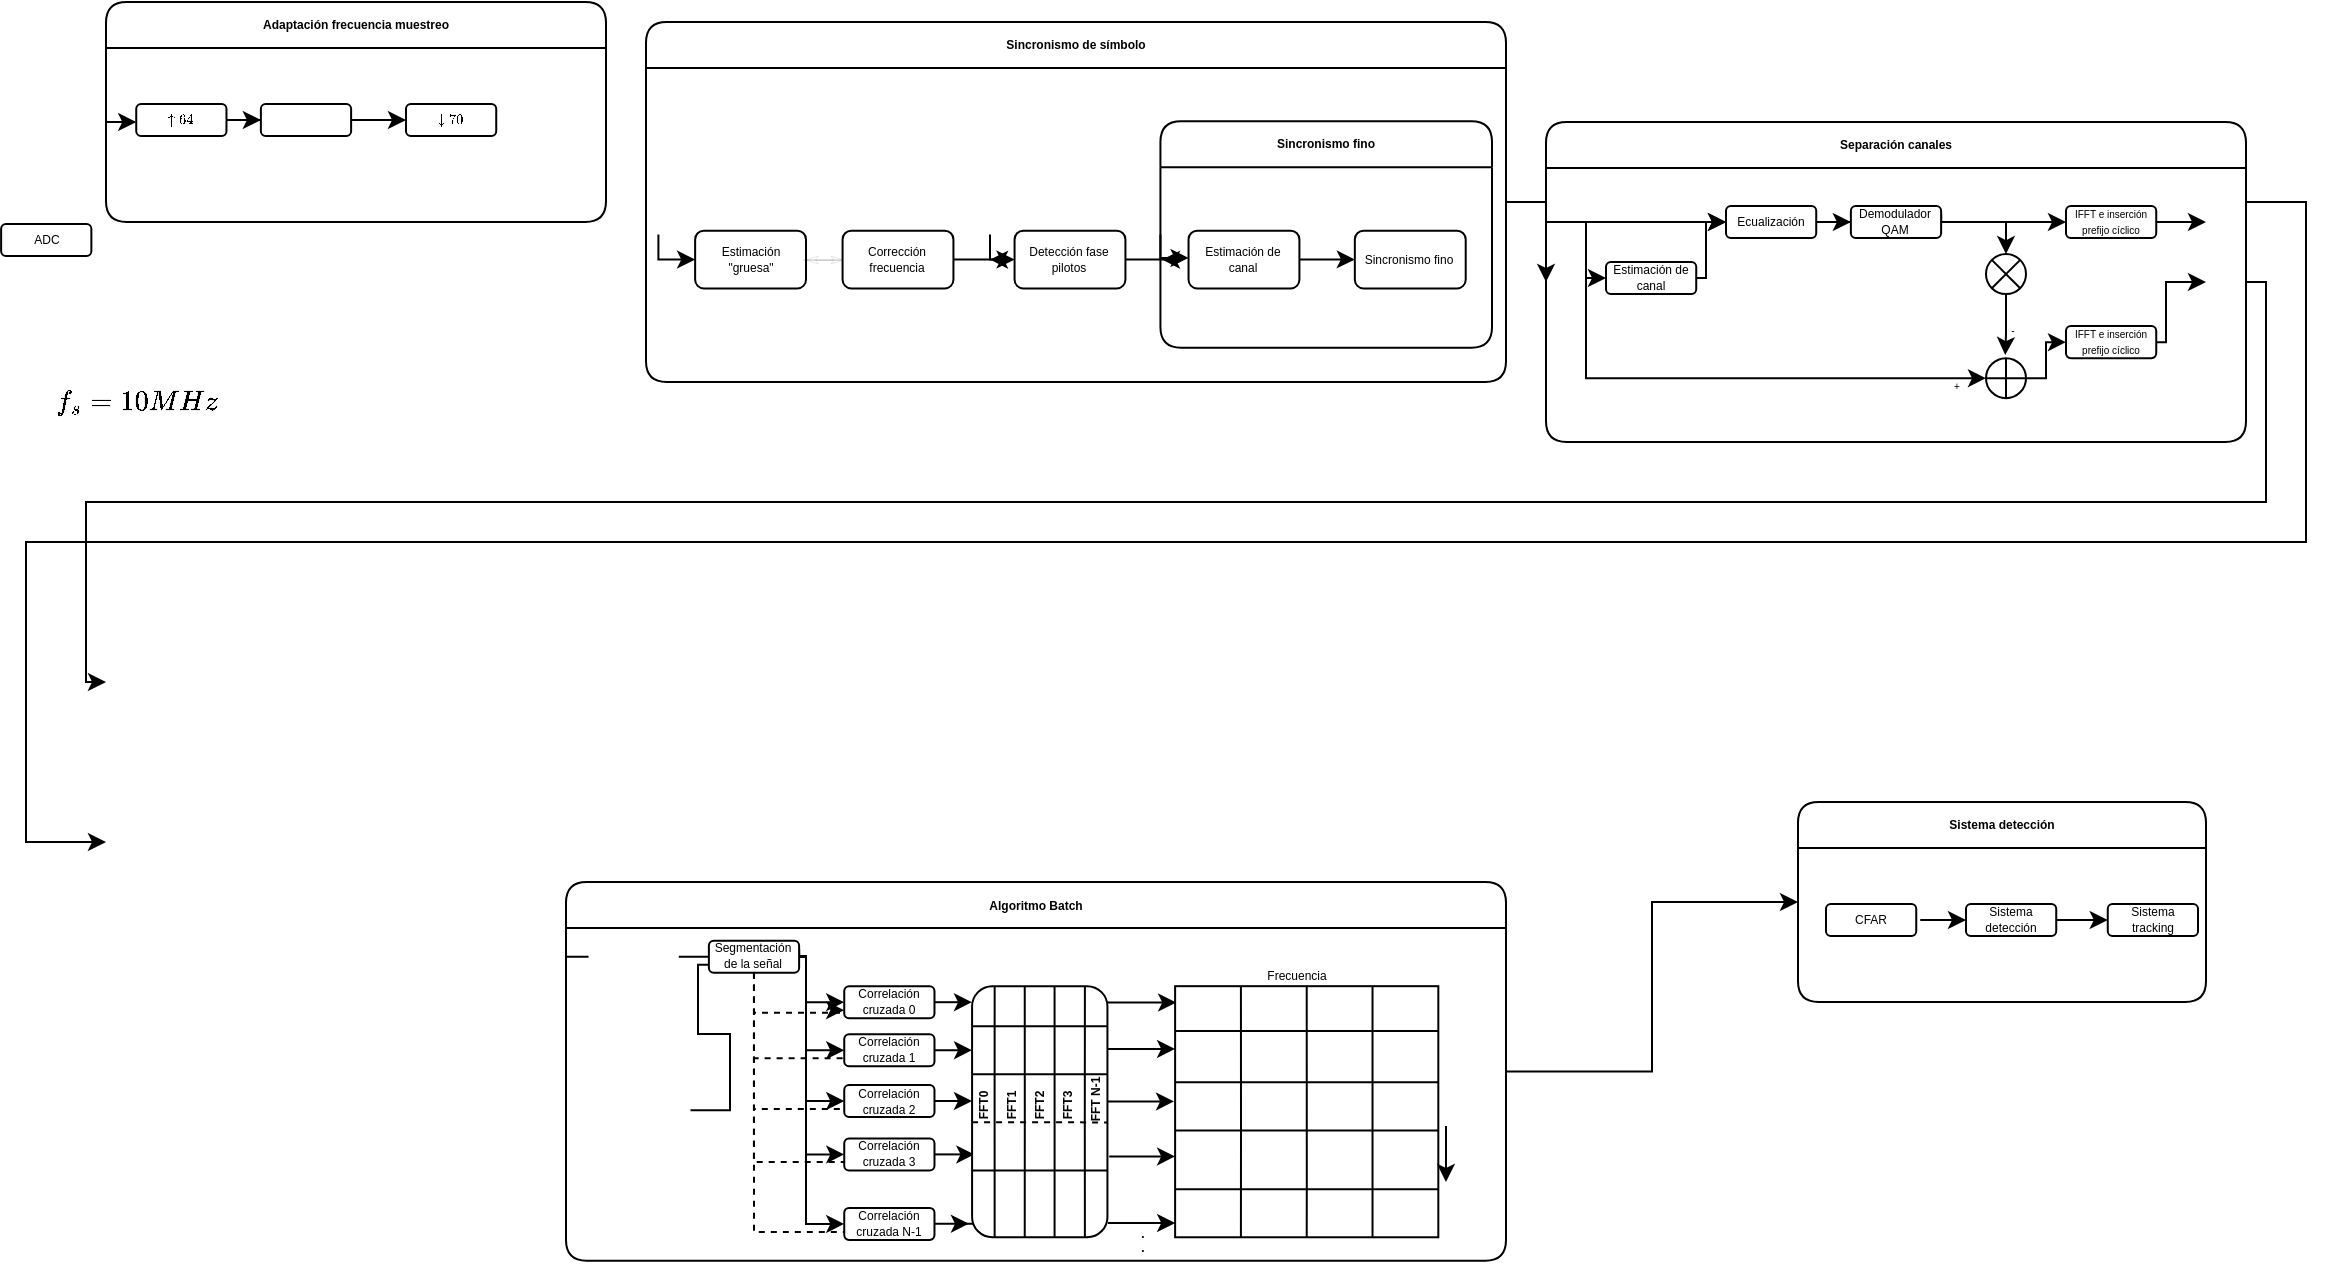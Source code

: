 <mxfile version="20.0.1" type="github">
  <diagram id="PDouPj2kM5bLhdBqerRg" name="Page-1">
    <mxGraphModel dx="2591" dy="762" grid="1" gridSize="10" guides="1" tooltips="1" connect="1" arrows="1" fold="1" page="1" pageScale="1" pageWidth="1169" pageHeight="827" math="1" shadow="0">
      <root>
        <mxCell id="0" />
        <mxCell id="1" parent="0" />
        <mxCell id="mMi7ERoI5mFDvk5F9cLi-6" value="ADC" style="rounded=1;html=1;fontSize=6;whiteSpace=wrap;" parent="1" vertex="1">
          <mxGeometry x="-1162.44" y="171.001" width="45.12" height="16.027" as="geometry" />
        </mxCell>
        <mxCell id="mMi7ERoI5mFDvk5F9cLi-7" value="Adaptación frecuencia muestreo" style="swimlane;fontSize=6;rounded=1;" parent="1" vertex="1">
          <mxGeometry x="-1110" y="60" width="250" height="110" as="geometry" />
        </mxCell>
        <mxCell id="mMi7ERoI5mFDvk5F9cLi-15" style="edgeStyle=orthogonalEdgeStyle;rounded=0;orthogonalLoop=1;jettySize=auto;html=1;fontSize=6;strokeWidth=1;" parent="mMi7ERoI5mFDvk5F9cLi-7" source="mMi7ERoI5mFDvk5F9cLi-8" target="mMi7ERoI5mFDvk5F9cLi-9" edge="1">
          <mxGeometry relative="1" as="geometry" />
        </mxCell>
        <mxCell id="mMi7ERoI5mFDvk5F9cLi-8" value="$$\uparrow 64$$" style="rounded=1;html=1;fontSize=6;whiteSpace=wrap;" parent="mMi7ERoI5mFDvk5F9cLi-7" vertex="1">
          <mxGeometry x="15.12" y="51.001" width="45.12" height="16.027" as="geometry" />
        </mxCell>
        <mxCell id="mMi7ERoI5mFDvk5F9cLi-10" value="$$\downarrow 70$$" style="rounded=1;html=1;fontSize=6;whiteSpace=wrap;" parent="mMi7ERoI5mFDvk5F9cLi-7" vertex="1">
          <mxGeometry x="150" y="51.001" width="45.12" height="16.027" as="geometry" />
        </mxCell>
        <mxCell id="mMi7ERoI5mFDvk5F9cLi-16" style="edgeStyle=orthogonalEdgeStyle;rounded=0;orthogonalLoop=1;jettySize=auto;html=1;entryX=0;entryY=0.5;entryDx=0;entryDy=0;fontSize=6;strokeWidth=1;" parent="mMi7ERoI5mFDvk5F9cLi-7" source="mMi7ERoI5mFDvk5F9cLi-9" target="mMi7ERoI5mFDvk5F9cLi-10" edge="1">
          <mxGeometry relative="1" as="geometry" />
        </mxCell>
        <mxCell id="mMi7ERoI5mFDvk5F9cLi-9" value="" style="rounded=1;html=1;fontSize=6;whiteSpace=wrap;" parent="mMi7ERoI5mFDvk5F9cLi-7" vertex="1">
          <mxGeometry x="77.44" y="51.001" width="45.12" height="16.027" as="geometry" />
        </mxCell>
        <mxCell id="mMi7ERoI5mFDvk5F9cLi-17" style="edgeStyle=orthogonalEdgeStyle;rounded=0;orthogonalLoop=1;jettySize=auto;html=1;exitX=0;exitY=0.5;exitDx=0;exitDy=0;entryX=0;entryY=0.5;entryDx=0;entryDy=0;fontSize=6;strokeWidth=1;" parent="mMi7ERoI5mFDvk5F9cLi-7" source="mMi7ERoI5mFDvk5F9cLi-7" target="mMi7ERoI5mFDvk5F9cLi-8" edge="1">
          <mxGeometry relative="1" as="geometry">
            <Array as="points">
              <mxPoint y="60" />
              <mxPoint x="15" y="60" />
            </Array>
          </mxGeometry>
        </mxCell>
        <mxCell id="mMi7ERoI5mFDvk5F9cLi-14" value="" style="shape=image;verticalLabelPosition=bottom;labelBackgroundColor=default;verticalAlign=top;aspect=fixed;imageAspect=0;image=https://www.simbologia-electronica.com/imagenes/simbolos-electronicos/filtros-electricos/pasa-baja_1.png;" parent="mMi7ERoI5mFDvk5F9cLi-7" vertex="1">
          <mxGeometry x="92.56" y="67.03" width="30" height="30" as="geometry" />
        </mxCell>
        <mxCell id="mMi7ERoI5mFDvk5F9cLi-85" style="edgeStyle=orthogonalEdgeStyle;rounded=0;orthogonalLoop=1;jettySize=auto;html=1;entryX=0;entryY=0.5;entryDx=0;entryDy=0;fontSize=5;strokeWidth=1;" parent="1" source="mMi7ERoI5mFDvk5F9cLi-18" target="mMi7ERoI5mFDvk5F9cLi-55" edge="1">
          <mxGeometry relative="1" as="geometry" />
        </mxCell>
        <mxCell id="mMi7ERoI5mFDvk5F9cLi-87" style="edgeStyle=orthogonalEdgeStyle;rounded=0;orthogonalLoop=1;jettySize=auto;html=1;fontSize=5;strokeWidth=1;" parent="1" source="mMi7ERoI5mFDvk5F9cLi-55" edge="1">
          <mxGeometry relative="1" as="geometry">
            <mxPoint x="-1110" y="400" as="targetPoint" />
            <Array as="points">
              <mxPoint x="-30" y="200" />
              <mxPoint x="-30" y="310" />
              <mxPoint x="-1120" y="310" />
              <mxPoint x="-1120" y="400" />
            </Array>
          </mxGeometry>
        </mxCell>
        <mxCell id="hJ_LIC6B6bMGmAfKbL3N-2" style="edgeStyle=orthogonalEdgeStyle;rounded=0;orthogonalLoop=1;jettySize=auto;html=1;exitX=1;exitY=0.25;exitDx=0;exitDy=0;" parent="1" source="mMi7ERoI5mFDvk5F9cLi-55" edge="1">
          <mxGeometry relative="1" as="geometry">
            <mxPoint x="-1110" y="480" as="targetPoint" />
            <Array as="points">
              <mxPoint x="-10" y="160" />
              <mxPoint x="-10" y="330" />
              <mxPoint x="-1150" y="330" />
              <mxPoint x="-1150" y="480" />
            </Array>
          </mxGeometry>
        </mxCell>
        <mxCell id="mMi7ERoI5mFDvk5F9cLi-55" value="Separación canales" style="swimlane;fontSize=6;rounded=1;" parent="1" vertex="1">
          <mxGeometry x="-390" y="120" width="350" height="160" as="geometry" />
        </mxCell>
        <mxCell id="mMi7ERoI5mFDvk5F9cLi-84" style="edgeStyle=orthogonalEdgeStyle;rounded=0;orthogonalLoop=1;jettySize=auto;html=1;fontSize=5;strokeWidth=1;" parent="mMi7ERoI5mFDvk5F9cLi-55" source="mMi7ERoI5mFDvk5F9cLi-62" target="mMi7ERoI5mFDvk5F9cLi-64" edge="1">
          <mxGeometry relative="1" as="geometry" />
        </mxCell>
        <mxCell id="mMi7ERoI5mFDvk5F9cLi-62" value="Ecualización" style="rounded=1;html=1;fontSize=6;whiteSpace=wrap;" parent="mMi7ERoI5mFDvk5F9cLi-55" vertex="1">
          <mxGeometry x="90.0" y="41.991" width="45.12" height="16.027" as="geometry" />
        </mxCell>
        <mxCell id="mMi7ERoI5mFDvk5F9cLi-67" style="edgeStyle=orthogonalEdgeStyle;rounded=0;orthogonalLoop=1;jettySize=auto;html=1;entryX=0;entryY=0.5;entryDx=0;entryDy=0;fontSize=6;strokeWidth=1;" parent="mMi7ERoI5mFDvk5F9cLi-55" source="mMi7ERoI5mFDvk5F9cLi-63" target="mMi7ERoI5mFDvk5F9cLi-62" edge="1">
          <mxGeometry relative="1" as="geometry">
            <Array as="points">
              <mxPoint x="80" y="78" />
            </Array>
          </mxGeometry>
        </mxCell>
        <mxCell id="mMi7ERoI5mFDvk5F9cLi-63" value="Estimación de canal" style="rounded=1;html=1;fontSize=6;whiteSpace=wrap;" parent="mMi7ERoI5mFDvk5F9cLi-55" vertex="1">
          <mxGeometry x="30.0" y="70.001" width="45.12" height="16.027" as="geometry" />
        </mxCell>
        <mxCell id="mMi7ERoI5mFDvk5F9cLi-72" style="edgeStyle=orthogonalEdgeStyle;rounded=0;orthogonalLoop=1;jettySize=auto;html=1;exitX=1;exitY=0.25;exitDx=0;exitDy=0;entryX=0;entryY=0.5;entryDx=0;entryDy=0;fontSize=5;strokeWidth=1;" parent="mMi7ERoI5mFDvk5F9cLi-55" source="mMi7ERoI5mFDvk5F9cLi-64" target="mMi7ERoI5mFDvk5F9cLi-66" edge="1">
          <mxGeometry relative="1" as="geometry">
            <Array as="points">
              <mxPoint x="198" y="50" />
              <mxPoint x="250" y="50" />
            </Array>
          </mxGeometry>
        </mxCell>
        <mxCell id="mMi7ERoI5mFDvk5F9cLi-74" style="edgeStyle=orthogonalEdgeStyle;rounded=0;orthogonalLoop=1;jettySize=auto;html=1;entryX=0.5;entryY=0;entryDx=0;entryDy=0;fontSize=5;strokeWidth=1;" parent="mMi7ERoI5mFDvk5F9cLi-55" source="mMi7ERoI5mFDvk5F9cLi-64" target="mMi7ERoI5mFDvk5F9cLi-73" edge="1">
          <mxGeometry relative="1" as="geometry">
            <Array as="points">
              <mxPoint x="230" y="50" />
            </Array>
          </mxGeometry>
        </mxCell>
        <mxCell id="mMi7ERoI5mFDvk5F9cLi-64" value="Demodulador QAM" style="rounded=1;html=1;fontSize=6;whiteSpace=wrap;" parent="mMi7ERoI5mFDvk5F9cLi-55" vertex="1">
          <mxGeometry x="152.44" y="41.991" width="45.12" height="16.027" as="geometry" />
        </mxCell>
        <mxCell id="mMi7ERoI5mFDvk5F9cLi-65" value="&lt;font style=&quot;font-size: 5px;&quot;&gt;IFFT e inserción prefijo cíclico&lt;/font&gt;" style="rounded=1;html=1;fontSize=6;whiteSpace=wrap;" parent="mMi7ERoI5mFDvk5F9cLi-55" vertex="1">
          <mxGeometry x="260.0" y="102.061" width="45.12" height="16.027" as="geometry" />
        </mxCell>
        <mxCell id="mMi7ERoI5mFDvk5F9cLi-66" value="&lt;font style=&quot;font-size: 5px;&quot;&gt;IFFT e inserción prefijo cíclico&lt;/font&gt;" style="rounded=1;html=1;fontSize=6;whiteSpace=wrap;" parent="mMi7ERoI5mFDvk5F9cLi-55" vertex="1">
          <mxGeometry x="260.0" y="41.991" width="45.12" height="16.027" as="geometry" />
        </mxCell>
        <mxCell id="mMi7ERoI5mFDvk5F9cLi-73" value="" style="shape=sumEllipse;perimeter=ellipsePerimeter;html=1;backgroundOutline=1;rounded=1;shadow=0;glass=0;fontSize=6;whiteSpace=wrap;" parent="mMi7ERoI5mFDvk5F9cLi-55" vertex="1">
          <mxGeometry x="220" y="66.03" width="20" height="20" as="geometry" />
        </mxCell>
        <mxCell id="mMi7ERoI5mFDvk5F9cLi-77" style="edgeStyle=orthogonalEdgeStyle;rounded=0;orthogonalLoop=1;jettySize=auto;html=1;entryX=0;entryY=0.5;entryDx=0;entryDy=0;fontSize=5;strokeWidth=1;" parent="mMi7ERoI5mFDvk5F9cLi-55" source="mMi7ERoI5mFDvk5F9cLi-75" target="mMi7ERoI5mFDvk5F9cLi-65" edge="1">
          <mxGeometry relative="1" as="geometry">
            <Array as="points">
              <mxPoint x="250" y="128" />
              <mxPoint x="250" y="110" />
            </Array>
          </mxGeometry>
        </mxCell>
        <mxCell id="mMi7ERoI5mFDvk5F9cLi-75" value="" style="shape=orEllipse;perimeter=ellipsePerimeter;html=1;backgroundOutline=1;rounded=1;shadow=0;glass=0;fontSize=6;whiteSpace=wrap;" parent="mMi7ERoI5mFDvk5F9cLi-55" vertex="1">
          <mxGeometry x="220" y="118.09" width="20" height="20" as="geometry" />
        </mxCell>
        <mxCell id="mMi7ERoI5mFDvk5F9cLi-79" style="edgeStyle=orthogonalEdgeStyle;rounded=0;orthogonalLoop=1;jettySize=auto;html=1;exitX=0;exitY=0.25;exitDx=0;exitDy=0;entryX=0;entryY=0.5;entryDx=0;entryDy=0;fontSize=5;strokeWidth=1;" parent="mMi7ERoI5mFDvk5F9cLi-55" source="mMi7ERoI5mFDvk5F9cLi-55" target="mMi7ERoI5mFDvk5F9cLi-62" edge="1">
          <mxGeometry relative="1" as="geometry">
            <Array as="points">
              <mxPoint y="50" />
            </Array>
          </mxGeometry>
        </mxCell>
        <mxCell id="mMi7ERoI5mFDvk5F9cLi-80" style="edgeStyle=orthogonalEdgeStyle;rounded=0;orthogonalLoop=1;jettySize=auto;html=1;entryX=0;entryY=0.5;entryDx=0;entryDy=0;fontSize=5;strokeWidth=1;" parent="mMi7ERoI5mFDvk5F9cLi-55" target="mMi7ERoI5mFDvk5F9cLi-63" edge="1">
          <mxGeometry relative="1" as="geometry">
            <mxPoint y="50" as="sourcePoint" />
            <Array as="points">
              <mxPoint x="20" y="50" />
              <mxPoint x="20" y="78" />
            </Array>
          </mxGeometry>
        </mxCell>
        <mxCell id="mMi7ERoI5mFDvk5F9cLi-81" style="edgeStyle=orthogonalEdgeStyle;rounded=0;orthogonalLoop=1;jettySize=auto;html=1;entryX=0;entryY=0.5;entryDx=0;entryDy=0;fontSize=5;strokeWidth=1;" parent="mMi7ERoI5mFDvk5F9cLi-55" target="mMi7ERoI5mFDvk5F9cLi-75" edge="1">
          <mxGeometry relative="1" as="geometry">
            <mxPoint y="50" as="sourcePoint" />
            <Array as="points">
              <mxPoint x="20" y="50" />
              <mxPoint x="20" y="128" />
            </Array>
          </mxGeometry>
        </mxCell>
        <mxCell id="mMi7ERoI5mFDvk5F9cLi-83" value="+" style="edgeLabel;html=1;align=center;verticalAlign=middle;resizable=0;points=[];fontSize=5;" parent="mMi7ERoI5mFDvk5F9cLi-81" vertex="1" connectable="0">
          <mxGeometry x="0.83" y="1" relative="1" as="geometry">
            <mxPoint x="10" y="4" as="offset" />
          </mxGeometry>
        </mxCell>
        <mxCell id="mMi7ERoI5mFDvk5F9cLi-78" style="edgeStyle=orthogonalEdgeStyle;rounded=0;orthogonalLoop=1;jettySize=auto;html=1;fontSize=5;strokeWidth=1;entryX=0.481;entryY=-0.077;entryDx=0;entryDy=0;entryPerimeter=0;" parent="mMi7ERoI5mFDvk5F9cLi-55" source="mMi7ERoI5mFDvk5F9cLi-73" target="mMi7ERoI5mFDvk5F9cLi-75" edge="1">
          <mxGeometry relative="1" as="geometry">
            <mxPoint x="230" y="110" as="targetPoint" />
          </mxGeometry>
        </mxCell>
        <mxCell id="mMi7ERoI5mFDvk5F9cLi-82" value="-" style="edgeLabel;html=1;align=center;verticalAlign=middle;resizable=0;points=[];fontSize=5;" parent="mMi7ERoI5mFDvk5F9cLi-78" vertex="1" connectable="0">
          <mxGeometry x="-0.103" y="1" relative="1" as="geometry">
            <mxPoint x="2" y="3" as="offset" />
          </mxGeometry>
        </mxCell>
        <mxCell id="mMi7ERoI5mFDvk5F9cLi-70" style="edgeStyle=orthogonalEdgeStyle;rounded=0;orthogonalLoop=1;jettySize=auto;html=1;fontSize=5;strokeWidth=1;" parent="1" source="mMi7ERoI5mFDvk5F9cLi-66" edge="1">
          <mxGeometry relative="1" as="geometry">
            <mxPoint x="-60" y="170" as="targetPoint" />
            <Array as="points">
              <mxPoint x="-60" y="170" />
            </Array>
          </mxGeometry>
        </mxCell>
        <mxCell id="mMi7ERoI5mFDvk5F9cLi-76" style="edgeStyle=orthogonalEdgeStyle;rounded=0;orthogonalLoop=1;jettySize=auto;html=1;fontSize=5;strokeWidth=1;" parent="1" source="mMi7ERoI5mFDvk5F9cLi-65" edge="1">
          <mxGeometry relative="1" as="geometry">
            <mxPoint x="-60.0" y="200.0" as="targetPoint" />
            <Array as="points">
              <mxPoint x="-80" y="230" />
              <mxPoint x="-80" y="200" />
            </Array>
          </mxGeometry>
        </mxCell>
        <mxCell id="mMi7ERoI5mFDvk5F9cLi-91" value="Sistema detección" style="swimlane;fontSize=6;rounded=1;" parent="1" vertex="1">
          <mxGeometry x="-264" y="460" width="204" height="100" as="geometry" />
        </mxCell>
        <mxCell id="mMi7ERoI5mFDvk5F9cLi-94" value="Sistema tracking" style="rounded=1;html=1;fontSize=6;whiteSpace=wrap;" parent="mMi7ERoI5mFDvk5F9cLi-91" vertex="1">
          <mxGeometry x="154.88" y="51.001" width="45.12" height="16.027" as="geometry" />
        </mxCell>
        <mxCell id="mMi7ERoI5mFDvk5F9cLi-95" style="edgeStyle=orthogonalEdgeStyle;rounded=0;orthogonalLoop=1;jettySize=auto;html=1;entryX=0;entryY=0.5;entryDx=0;entryDy=0;fontSize=6;strokeWidth=1;" parent="mMi7ERoI5mFDvk5F9cLi-91" source="mMi7ERoI5mFDvk5F9cLi-96" target="mMi7ERoI5mFDvk5F9cLi-94" edge="1">
          <mxGeometry relative="1" as="geometry" />
        </mxCell>
        <mxCell id="mMi7ERoI5mFDvk5F9cLi-96" value="Sistema detección" style="rounded=1;html=1;fontSize=6;whiteSpace=wrap;" parent="mMi7ERoI5mFDvk5F9cLi-91" vertex="1">
          <mxGeometry x="84" y="51.001" width="45.12" height="16.027" as="geometry" />
        </mxCell>
        <mxCell id="hJ_LIC6B6bMGmAfKbL3N-7" style="edgeStyle=orthogonalEdgeStyle;rounded=0;orthogonalLoop=1;jettySize=auto;html=1;entryX=0;entryY=0.5;entryDx=0;entryDy=0;endArrow=classic;endFill=1;sourcePerimeterSpacing=2;targetPerimeterSpacing=9;" parent="mMi7ERoI5mFDvk5F9cLi-91" source="hJ_LIC6B6bMGmAfKbL3N-6" target="mMi7ERoI5mFDvk5F9cLi-96" edge="1">
          <mxGeometry relative="1" as="geometry" />
        </mxCell>
        <mxCell id="hJ_LIC6B6bMGmAfKbL3N-6" value="CFAR" style="rounded=1;html=1;fontSize=6;whiteSpace=wrap;" parent="mMi7ERoI5mFDvk5F9cLi-91" vertex="1">
          <mxGeometry x="14" y="51.001" width="45.12" height="16.027" as="geometry" />
        </mxCell>
        <mxCell id="hJ_LIC6B6bMGmAfKbL3N-1" style="edgeStyle=orthogonalEdgeStyle;rounded=0;orthogonalLoop=1;jettySize=auto;html=1;entryX=0;entryY=0.5;entryDx=0;entryDy=0;" parent="1" source="5luADB34g27wOjglePZU-57" target="mMi7ERoI5mFDvk5F9cLi-91" edge="1">
          <mxGeometry relative="1" as="geometry" />
        </mxCell>
        <mxCell id="0ZpZoxerwZfCrGspUUli-3" value="$$f_s = 10MHz$$" style="text;html=1;align=center;verticalAlign=middle;resizable=0;points=[];autosize=1;strokeColor=none;fillColor=none;" parent="1" vertex="1">
          <mxGeometry x="-1150" y="250" width="110" height="20" as="geometry" />
        </mxCell>
        <mxCell id="5luADB34g27wOjglePZU-57" value="Algoritmo Batch" style="swimlane;rounded=1;shadow=0;glass=0;whiteSpace=wrap;fontSize=6;" parent="1" vertex="1">
          <mxGeometry x="-880" y="500" width="470" height="189.41" as="geometry" />
        </mxCell>
        <mxCell id="5luADB34g27wOjglePZU-75" style="edgeStyle=orthogonalEdgeStyle;rounded=0;orthogonalLoop=1;jettySize=auto;html=1;exitX=1;exitY=0.5;exitDx=0;exitDy=0;entryX=0;entryY=0.5;entryDx=0;entryDy=0;fontSize=6;" parent="5luADB34g27wOjglePZU-57" source="5luADB34g27wOjglePZU-64" target="5luADB34g27wOjglePZU-69" edge="1">
          <mxGeometry relative="1" as="geometry">
            <Array as="points">
              <mxPoint x="120" y="37" />
              <mxPoint x="120" y="84" />
            </Array>
          </mxGeometry>
        </mxCell>
        <mxCell id="5luADB34g27wOjglePZU-76" style="edgeStyle=orthogonalEdgeStyle;rounded=0;orthogonalLoop=1;jettySize=auto;html=1;exitX=1;exitY=0.5;exitDx=0;exitDy=0;entryX=0;entryY=0.5;entryDx=0;entryDy=0;fontSize=6;" parent="5luADB34g27wOjglePZU-57" source="5luADB34g27wOjglePZU-64" target="5luADB34g27wOjglePZU-70" edge="1">
          <mxGeometry relative="1" as="geometry">
            <Array as="points">
              <mxPoint x="120" y="37" />
              <mxPoint x="120" y="110" />
            </Array>
          </mxGeometry>
        </mxCell>
        <mxCell id="5luADB34g27wOjglePZU-77" style="edgeStyle=orthogonalEdgeStyle;rounded=0;orthogonalLoop=1;jettySize=auto;html=1;exitX=1;exitY=0.5;exitDx=0;exitDy=0;entryX=0;entryY=0.5;entryDx=0;entryDy=0;fontSize=6;endArrow=classic;endFill=1;" parent="5luADB34g27wOjglePZU-57" source="5luADB34g27wOjglePZU-64" target="5luADB34g27wOjglePZU-71" edge="1">
          <mxGeometry relative="1" as="geometry">
            <Array as="points">
              <mxPoint x="120" y="37" />
              <mxPoint x="120" y="136" />
            </Array>
          </mxGeometry>
        </mxCell>
        <mxCell id="5luADB34g27wOjglePZU-78" style="edgeStyle=orthogonalEdgeStyle;rounded=0;orthogonalLoop=1;jettySize=auto;html=1;exitX=1;exitY=0.5;exitDx=0;exitDy=0;entryX=0;entryY=0.5;entryDx=0;entryDy=0;fontSize=6;" parent="5luADB34g27wOjglePZU-57" source="5luADB34g27wOjglePZU-64" target="5luADB34g27wOjglePZU-72" edge="1">
          <mxGeometry relative="1" as="geometry">
            <Array as="points">
              <mxPoint x="120" y="37" />
              <mxPoint x="120" y="171" />
            </Array>
          </mxGeometry>
        </mxCell>
        <mxCell id="5luADB34g27wOjglePZU-80" style="edgeStyle=orthogonalEdgeStyle;orthogonalLoop=1;jettySize=auto;html=1;exitX=0.5;exitY=1;exitDx=0;exitDy=0;entryX=0;entryY=0.75;entryDx=0;entryDy=0;rounded=0;dashed=1;fontSize=6;endArrow=none;endFill=0;" parent="5luADB34g27wOjglePZU-57" source="5luADB34g27wOjglePZU-64" target="5luADB34g27wOjglePZU-69" edge="1">
          <mxGeometry relative="1" as="geometry" />
        </mxCell>
        <mxCell id="5luADB34g27wOjglePZU-82" style="edgeStyle=orthogonalEdgeStyle;rounded=0;orthogonalLoop=1;jettySize=auto;html=1;exitX=0.5;exitY=1;exitDx=0;exitDy=0;entryX=0;entryY=0.75;entryDx=0;entryDy=0;dashed=1;fontSize=6;endArrow=classic;endFill=1;" parent="5luADB34g27wOjglePZU-57" source="5luADB34g27wOjglePZU-64" target="5luADB34g27wOjglePZU-68" edge="1">
          <mxGeometry relative="1" as="geometry" />
        </mxCell>
        <mxCell id="5luADB34g27wOjglePZU-83" style="edgeStyle=orthogonalEdgeStyle;rounded=0;orthogonalLoop=1;jettySize=auto;html=1;exitX=0.5;exitY=1;exitDx=0;exitDy=0;entryX=0;entryY=0.75;entryDx=0;entryDy=0;dashed=1;fontSize=6;endArrow=none;endFill=0;" parent="5luADB34g27wOjglePZU-57" source="5luADB34g27wOjglePZU-64" target="5luADB34g27wOjglePZU-70" edge="1">
          <mxGeometry relative="1" as="geometry" />
        </mxCell>
        <mxCell id="5luADB34g27wOjglePZU-84" style="edgeStyle=orthogonalEdgeStyle;rounded=0;orthogonalLoop=1;jettySize=auto;html=1;entryX=0;entryY=0.75;entryDx=0;entryDy=0;dashed=1;fontSize=6;endArrow=none;endFill=0;" parent="5luADB34g27wOjglePZU-57" source="5luADB34g27wOjglePZU-64" target="5luADB34g27wOjglePZU-71" edge="1">
          <mxGeometry relative="1" as="geometry">
            <Array as="points">
              <mxPoint x="94" y="140" />
              <mxPoint x="139" y="140" />
            </Array>
          </mxGeometry>
        </mxCell>
        <mxCell id="5luADB34g27wOjglePZU-85" style="edgeStyle=orthogonalEdgeStyle;rounded=0;orthogonalLoop=1;jettySize=auto;html=1;exitX=0.5;exitY=1;exitDx=0;exitDy=0;entryX=0;entryY=0.75;entryDx=0;entryDy=0;dashed=1;fontSize=6;endArrow=none;endFill=0;" parent="5luADB34g27wOjglePZU-57" source="5luADB34g27wOjglePZU-64" target="5luADB34g27wOjglePZU-72" edge="1">
          <mxGeometry relative="1" as="geometry" />
        </mxCell>
        <mxCell id="hJ_LIC6B6bMGmAfKbL3N-11" style="edgeStyle=orthogonalEdgeStyle;rounded=0;orthogonalLoop=1;jettySize=auto;html=1;exitX=1;exitY=0.25;exitDx=0;exitDy=0;entryX=0;entryY=0.5;entryDx=0;entryDy=0;startArrow=none;startFill=0;endArrow=classic;endFill=1;sourcePerimeterSpacing=2;targetPerimeterSpacing=9;" parent="5luADB34g27wOjglePZU-57" source="5luADB34g27wOjglePZU-64" target="5luADB34g27wOjglePZU-68" edge="1">
          <mxGeometry relative="1" as="geometry">
            <Array as="points">
              <mxPoint x="117" y="37" />
              <mxPoint x="120" y="37" />
              <mxPoint x="120" y="60" />
            </Array>
          </mxGeometry>
        </mxCell>
        <mxCell id="5luADB34g27wOjglePZU-64" value="&lt;font style=&quot;font-size: 6px;&quot;&gt;Segmentación de la señal&lt;/font&gt;" style="rounded=1;html=1;fontSize=6;whiteSpace=wrap;" parent="5luADB34g27wOjglePZU-57" vertex="1">
          <mxGeometry x="71.44" y="29.383" width="45.12" height="16.027" as="geometry" />
        </mxCell>
        <mxCell id="5luADB34g27wOjglePZU-89" style="edgeStyle=orthogonalEdgeStyle;rounded=0;orthogonalLoop=1;jettySize=auto;html=1;exitX=1;exitY=0.5;exitDx=0;exitDy=0;entryX=0;entryY=0.063;entryDx=0;entryDy=0;entryPerimeter=0;fontSize=6;" parent="5luADB34g27wOjglePZU-57" source="5luADB34g27wOjglePZU-68" target="5luADB34g27wOjglePZU-86" edge="1">
          <mxGeometry relative="1" as="geometry" />
        </mxCell>
        <mxCell id="5luADB34g27wOjglePZU-68" value="Correlación cruzada 0" style="rounded=1;html=1;fontSize=6;whiteSpace=wrap;" parent="5luADB34g27wOjglePZU-57" vertex="1">
          <mxGeometry x="139.12" y="52.088" width="45.12" height="16.027" as="geometry" />
        </mxCell>
        <mxCell id="5luADB34g27wOjglePZU-69" value="Correlación cruzada 1" style="rounded=1;html=1;fontSize=6;whiteSpace=wrap;" parent="5luADB34g27wOjglePZU-57" vertex="1">
          <mxGeometry x="139.12" y="76.128" width="45.12" height="16.027" as="geometry" />
        </mxCell>
        <mxCell id="5luADB34g27wOjglePZU-91" style="edgeStyle=orthogonalEdgeStyle;rounded=0;orthogonalLoop=1;jettySize=auto;html=1;exitX=1;exitY=0.5;exitDx=0;exitDy=0;entryX=0;entryY=0.458;entryDx=0;entryDy=0;entryPerimeter=0;fontSize=6;" parent="5luADB34g27wOjglePZU-57" source="5luADB34g27wOjglePZU-70" target="5luADB34g27wOjglePZU-86" edge="1">
          <mxGeometry relative="1" as="geometry" />
        </mxCell>
        <mxCell id="5luADB34g27wOjglePZU-70" value="Correlación cruzada 2" style="rounded=1;html=1;fontSize=6;whiteSpace=wrap;" parent="5luADB34g27wOjglePZU-57" vertex="1">
          <mxGeometry x="139.12" y="101.504" width="45.12" height="16.027" as="geometry" />
        </mxCell>
        <mxCell id="5luADB34g27wOjglePZU-92" style="edgeStyle=orthogonalEdgeStyle;rounded=0;orthogonalLoop=1;jettySize=auto;html=1;entryX=0.007;entryY=0.674;entryDx=0;entryDy=0;entryPerimeter=0;fontSize=6;" parent="5luADB34g27wOjglePZU-57" source="5luADB34g27wOjglePZU-71" target="5luADB34g27wOjglePZU-86" edge="1">
          <mxGeometry relative="1" as="geometry" />
        </mxCell>
        <mxCell id="5luADB34g27wOjglePZU-71" value="Correlación cruzada 3" style="rounded=1;html=1;fontSize=6;whiteSpace=wrap;" parent="5luADB34g27wOjglePZU-57" vertex="1">
          <mxGeometry x="139.12" y="128.216" width="45.12" height="16.027" as="geometry" />
        </mxCell>
        <mxCell id="5luADB34g27wOjglePZU-93" style="edgeStyle=orthogonalEdgeStyle;rounded=0;orthogonalLoop=1;jettySize=auto;html=1;entryX=-0.023;entryY=0.946;entryDx=0;entryDy=0;entryPerimeter=0;fontSize=6;" parent="5luADB34g27wOjglePZU-57" source="5luADB34g27wOjglePZU-72" target="5luADB34g27wOjglePZU-86" edge="1">
          <mxGeometry relative="1" as="geometry" />
        </mxCell>
        <mxCell id="5luADB34g27wOjglePZU-72" value="Correlación cruzada N-1" style="rounded=1;html=1;whiteSpace=wrap;fontSize=6;" parent="5luADB34g27wOjglePZU-57" vertex="1">
          <mxGeometry x="139.12" y="162.941" width="45.12" height="16.027" as="geometry" />
        </mxCell>
        <mxCell id="5luADB34g27wOjglePZU-102" style="edgeStyle=orthogonalEdgeStyle;rounded=0;orthogonalLoop=1;jettySize=auto;html=1;entryX=0.004;entryY=0.065;entryDx=0;entryDy=0;entryPerimeter=0;exitX=0.997;exitY=0.065;exitDx=0;exitDy=0;exitPerimeter=0;fontSize=6;" parent="5luADB34g27wOjglePZU-57" source="5luADB34g27wOjglePZU-86" target="5luADB34g27wOjglePZU-99" edge="1">
          <mxGeometry relative="1" as="geometry" />
        </mxCell>
        <mxCell id="5luADB34g27wOjglePZU-103" style="edgeStyle=orthogonalEdgeStyle;rounded=0;orthogonalLoop=1;jettySize=auto;html=1;exitX=1;exitY=0.25;exitDx=0;exitDy=0;entryX=0;entryY=0.25;entryDx=0;entryDy=0;fontSize=6;" parent="5luADB34g27wOjglePZU-57" source="5luADB34g27wOjglePZU-86" target="5luADB34g27wOjglePZU-99" edge="1">
          <mxGeometry relative="1" as="geometry" />
        </mxCell>
        <mxCell id="5luADB34g27wOjglePZU-104" style="edgeStyle=orthogonalEdgeStyle;rounded=0;orthogonalLoop=1;jettySize=auto;html=1;exitX=0.997;exitY=0.459;exitDx=0;exitDy=0;exitPerimeter=0;entryX=-0.004;entryY=0.459;entryDx=0;entryDy=0;entryPerimeter=0;fontSize=6;" parent="5luADB34g27wOjglePZU-57" source="5luADB34g27wOjglePZU-86" target="5luADB34g27wOjglePZU-99" edge="1">
          <mxGeometry relative="1" as="geometry" />
        </mxCell>
        <mxCell id="5luADB34g27wOjglePZU-105" style="edgeStyle=orthogonalEdgeStyle;rounded=0;orthogonalLoop=1;jettySize=auto;html=1;exitX=1.013;exitY=0.678;exitDx=0;exitDy=0;exitPerimeter=0;entryX=0;entryY=0.678;entryDx=0;entryDy=0;entryPerimeter=0;fontSize=6;" parent="5luADB34g27wOjglePZU-57" source="5luADB34g27wOjglePZU-86" target="5luADB34g27wOjglePZU-99" edge="1">
          <mxGeometry relative="1" as="geometry">
            <mxPoint x="304.56" y="137.565" as="targetPoint" />
          </mxGeometry>
        </mxCell>
        <mxCell id="5luADB34g27wOjglePZU-86" value="" style="rounded=1;html=1;shadow=0;glass=0;fontSize=6;whiteSpace=wrap;" parent="5luADB34g27wOjglePZU-57" vertex="1">
          <mxGeometry x="203.04" y="52.088" width="67.68" height="125.545" as="geometry" />
        </mxCell>
        <mxCell id="5luADB34g27wOjglePZU-99" value="" style="rounded=0;html=1;shadow=0;glass=0;labelBackgroundColor=default;endArrow=none;fontSize=6;whiteSpace=wrap;" parent="5luADB34g27wOjglePZU-57" vertex="1">
          <mxGeometry x="304.56" y="52.088" width="131.6" height="125.545" as="geometry" />
        </mxCell>
        <mxCell id="5luADB34g27wOjglePZU-100" value="Frecuencia" style="text;html=1;align=center;verticalAlign=middle;resizable=0;points=[];autosize=1;strokeColor=none;fillColor=none;fontSize=6;" parent="5luADB34g27wOjglePZU-57" vertex="1">
          <mxGeometry x="340.004" y="42.092" width="50" height="10" as="geometry" />
        </mxCell>
        <mxCell id="5luADB34g27wOjglePZU-106" style="edgeStyle=orthogonalEdgeStyle;rounded=0;orthogonalLoop=1;jettySize=auto;html=1;exitX=1.003;exitY=0.943;exitDx=0;exitDy=0;exitPerimeter=0;fontSize=6;" parent="5luADB34g27wOjglePZU-57" source="5luADB34g27wOjglePZU-86" edge="1">
          <mxGeometry relative="1" as="geometry">
            <mxPoint x="304.56" y="170.42" as="targetPoint" />
          </mxGeometry>
        </mxCell>
        <mxCell id="5luADB34g27wOjglePZU-107" value="" style="endArrow=none;html=1;rounded=0;fontSize=6;" parent="5luADB34g27wOjglePZU-57" edge="1">
          <mxGeometry width="50" height="50" relative="1" as="geometry">
            <mxPoint x="304.56" y="74.526" as="sourcePoint" />
            <mxPoint x="436.16" y="74.526" as="targetPoint" />
          </mxGeometry>
        </mxCell>
        <mxCell id="5luADB34g27wOjglePZU-108" value="" style="endArrow=none;html=1;rounded=0;fontSize=6;" parent="5luADB34g27wOjglePZU-57" edge="1">
          <mxGeometry width="50" height="50" relative="1" as="geometry">
            <mxPoint x="304.56" y="100.169" as="sourcePoint" />
            <mxPoint x="436.16" y="100.169" as="targetPoint" />
          </mxGeometry>
        </mxCell>
        <mxCell id="5luADB34g27wOjglePZU-109" value="" style="endArrow=none;html=1;rounded=0;fontSize=6;" parent="5luADB34g27wOjglePZU-57" edge="1">
          <mxGeometry width="50" height="50" relative="1" as="geometry">
            <mxPoint x="304.56" y="124.209" as="sourcePoint" />
            <mxPoint x="436.16" y="124.209" as="targetPoint" />
          </mxGeometry>
        </mxCell>
        <mxCell id="5luADB34g27wOjglePZU-110" value="" style="endArrow=none;html=1;rounded=0;fontSize=6;" parent="5luADB34g27wOjglePZU-57" edge="1">
          <mxGeometry width="50" height="50" relative="1" as="geometry">
            <mxPoint x="304.56" y="153.592" as="sourcePoint" />
            <mxPoint x="436.16" y="153.592" as="targetPoint" />
          </mxGeometry>
        </mxCell>
        <mxCell id="iroz2q5MWz0Eh91kU0fL-9" value="&lt;b style=&quot;font-size: 6px;&quot;&gt;.&lt;br style=&quot;font-size: 6px;&quot;&gt;.&lt;br style=&quot;font-size: 6px;&quot;&gt;.&lt;br style=&quot;font-size: 6px;&quot;&gt;&lt;/b&gt;" style="text;html=1;align=center;verticalAlign=middle;resizable=0;points=[];autosize=1;strokeColor=none;fillColor=none;fontSize=6;" parent="5luADB34g27wOjglePZU-57" vertex="1">
          <mxGeometry x="278.24" y="160.513" width="20" height="30" as="geometry" />
        </mxCell>
        <mxCell id="82p_zA2Nt_jTjOzAJqe6-49" style="edgeStyle=orthogonalEdgeStyle;rounded=0;orthogonalLoop=1;jettySize=auto;html=1;entryX=0;entryY=0.5;entryDx=0;entryDy=0;fontSize=6;endArrow=none;endFill=0;" parent="5luADB34g27wOjglePZU-57" target="5luADB34g27wOjglePZU-64" edge="1">
          <mxGeometry relative="1" as="geometry">
            <mxPoint x="56.4" y="37.4" as="sourcePoint" />
          </mxGeometry>
        </mxCell>
        <mxCell id="82p_zA2Nt_jTjOzAJqe6-50" style="edgeStyle=orthogonalEdgeStyle;rounded=0;orthogonalLoop=1;jettySize=auto;html=1;entryX=0;entryY=0.5;entryDx=0;entryDy=0;fontSize=6;endArrow=none;endFill=0;" parent="5luADB34g27wOjglePZU-57" edge="1">
          <mxGeometry relative="1" as="geometry">
            <Array as="points">
              <mxPoint y="37.396" />
            </Array>
            <mxPoint y="30" as="sourcePoint" />
            <mxPoint x="11.28" y="37.396" as="targetPoint" />
          </mxGeometry>
        </mxCell>
        <mxCell id="kG4oIcdYXYJkIlnAyr43-4" style="edgeStyle=orthogonalEdgeStyle;rounded=0;orthogonalLoop=1;jettySize=auto;html=1;exitX=0.25;exitY=0;exitDx=0;exitDy=0;entryX=0.25;entryY=1;entryDx=0;entryDy=0;strokeColor=default;endArrow=none;fontSize=6;" parent="5luADB34g27wOjglePZU-57" source="5luADB34g27wOjglePZU-99" target="5luADB34g27wOjglePZU-99" edge="1">
          <mxGeometry relative="1" as="geometry">
            <Array as="points">
              <mxPoint x="337.648" y="122.874" />
              <mxPoint x="337.648" y="122.874" />
            </Array>
          </mxGeometry>
        </mxCell>
        <mxCell id="kG4oIcdYXYJkIlnAyr43-7" style="edgeStyle=orthogonalEdgeStyle;rounded=0;orthogonalLoop=1;jettySize=auto;html=1;exitX=0.5;exitY=0;exitDx=0;exitDy=0;entryX=0.5;entryY=1;entryDx=0;entryDy=0;strokeColor=default;endArrow=none;fontSize=6;" parent="5luADB34g27wOjglePZU-57" source="5luADB34g27wOjglePZU-99" target="5luADB34g27wOjglePZU-99" edge="1">
          <mxGeometry relative="1" as="geometry">
            <mxPoint x="341.22" y="54.759" as="sourcePoint" />
            <mxPoint x="341.22" y="180.304" as="targetPoint" />
            <Array as="points">
              <mxPoint x="370.36" y="149.585" />
              <mxPoint x="370.36" y="149.585" />
            </Array>
          </mxGeometry>
        </mxCell>
        <mxCell id="kG4oIcdYXYJkIlnAyr43-8" style="edgeStyle=orthogonalEdgeStyle;rounded=0;orthogonalLoop=1;jettySize=auto;html=1;exitX=0.75;exitY=0;exitDx=0;exitDy=0;entryX=0.75;entryY=1;entryDx=0;entryDy=0;strokeColor=default;endArrow=none;fontSize=6;" parent="5luADB34g27wOjglePZU-57" source="5luADB34g27wOjglePZU-99" target="5luADB34g27wOjglePZU-99" edge="1">
          <mxGeometry relative="1" as="geometry">
            <mxPoint x="374.12" y="54.759" as="sourcePoint" />
            <mxPoint x="374.12" y="180.304" as="targetPoint" />
            <Array as="points">
              <mxPoint x="402.32" y="52.088" />
              <mxPoint x="402.32" y="177.633" />
            </Array>
          </mxGeometry>
        </mxCell>
        <mxCell id="ix8nrv1j3cgbnX1aj0cv-2" value="" style="endArrow=none;html=1;rounded=0;fontSize=6;" parent="5luADB34g27wOjglePZU-57" edge="1">
          <mxGeometry width="50" height="50" relative="1" as="geometry">
            <mxPoint x="203.04" y="96.162" as="sourcePoint" />
            <mxPoint x="270.72" y="96.162" as="targetPoint" />
          </mxGeometry>
        </mxCell>
        <mxCell id="ix8nrv1j3cgbnX1aj0cv-3" value="" style="endArrow=none;html=1;rounded=0;exitX=0.001;exitY=0.153;exitDx=0;exitDy=0;exitPerimeter=0;dashed=1;fontSize=6;" parent="5luADB34g27wOjglePZU-57" edge="1">
          <mxGeometry width="50" height="50" relative="1" as="geometry">
            <mxPoint x="203.04" y="120.13" as="sourcePoint" />
            <mxPoint x="270.72" y="120.202" as="targetPoint" />
          </mxGeometry>
        </mxCell>
        <mxCell id="ix8nrv1j3cgbnX1aj0cv-4" value="" style="endArrow=none;html=1;rounded=0;exitX=0.001;exitY=0.153;exitDx=0;exitDy=0;exitPerimeter=0;fontSize=6;" parent="5luADB34g27wOjglePZU-57" edge="1">
          <mxGeometry width="50" height="50" relative="1" as="geometry">
            <mxPoint x="203.04" y="144.259" as="sourcePoint" />
            <mxPoint x="270.72" y="144.243" as="targetPoint" />
          </mxGeometry>
        </mxCell>
        <mxCell id="ix8nrv1j3cgbnX1aj0cv-5" style="edgeStyle=orthogonalEdgeStyle;rounded=0;orthogonalLoop=1;jettySize=auto;html=1;exitX=0.25;exitY=0;exitDx=0;exitDy=0;entryX=0.25;entryY=1;entryDx=0;entryDy=0;strokeColor=default;endArrow=none;fontSize=6;" parent="5luADB34g27wOjglePZU-57" edge="1">
          <mxGeometry relative="1" as="geometry">
            <Array as="points">
              <mxPoint x="229.18" y="109.518" />
              <mxPoint x="229.18" y="109.518" />
            </Array>
            <mxPoint x="229.368" y="52.088" as="sourcePoint" />
            <mxPoint x="229.368" y="177.633" as="targetPoint" />
          </mxGeometry>
        </mxCell>
        <mxCell id="ix8nrv1j3cgbnX1aj0cv-6" style="edgeStyle=orthogonalEdgeStyle;rounded=0;orthogonalLoop=1;jettySize=auto;html=1;exitX=0.25;exitY=0;exitDx=0;exitDy=0;entryX=0.25;entryY=1;entryDx=0;entryDy=0;strokeColor=default;endArrow=none;fontSize=6;" parent="5luADB34g27wOjglePZU-57" edge="1">
          <mxGeometry relative="1" as="geometry">
            <Array as="points">
              <mxPoint x="244.471" y="122.874" />
              <mxPoint x="244.471" y="122.874" />
            </Array>
            <mxPoint x="244.283" y="52.088" as="sourcePoint" />
            <mxPoint x="244.283" y="177.633" as="targetPoint" />
          </mxGeometry>
        </mxCell>
        <mxCell id="ix8nrv1j3cgbnX1aj0cv-7" style="edgeStyle=orthogonalEdgeStyle;rounded=0;orthogonalLoop=1;jettySize=auto;html=1;exitX=0.25;exitY=0;exitDx=0;exitDy=0;entryX=0.25;entryY=1;entryDx=0;entryDy=0;strokeColor=default;endArrow=none;fontSize=6;" parent="5luADB34g27wOjglePZU-57" edge="1">
          <mxGeometry relative="1" as="geometry">
            <Array as="points">
              <mxPoint x="259.636" y="122.874" />
              <mxPoint x="259.636" y="122.874" />
            </Array>
            <mxPoint x="259.448" y="52.088" as="sourcePoint" />
            <mxPoint x="259.448" y="177.633" as="targetPoint" />
          </mxGeometry>
        </mxCell>
        <mxCell id="ix8nrv1j3cgbnX1aj0cv-9" value="" style="endArrow=none;html=1;rounded=0;fontSize=6;" parent="5luADB34g27wOjglePZU-57" edge="1">
          <mxGeometry width="50" height="50" relative="1" as="geometry">
            <mxPoint x="203.111" y="72.121" as="sourcePoint" />
            <mxPoint x="270.72" y="72.121" as="targetPoint" />
          </mxGeometry>
        </mxCell>
        <mxCell id="ix8nrv1j3cgbnX1aj0cv-10" style="edgeStyle=orthogonalEdgeStyle;rounded=0;orthogonalLoop=1;jettySize=auto;html=1;exitX=0.25;exitY=0;exitDx=0;exitDy=0;entryX=0.25;entryY=1;entryDx=0;entryDy=0;strokeColor=default;endArrow=none;fontSize=6;" parent="5luADB34g27wOjglePZU-57" edge="1">
          <mxGeometry relative="1" as="geometry">
            <Array as="points">
              <mxPoint x="214.14" y="109.518" />
              <mxPoint x="214.14" y="109.518" />
            </Array>
            <mxPoint x="214.328" y="52.088" as="sourcePoint" />
            <mxPoint x="214.328" y="177.633" as="targetPoint" />
          </mxGeometry>
        </mxCell>
        <mxCell id="ix8nrv1j3cgbnX1aj0cv-17" value="&lt;b style=&quot;font-size: 6px;&quot;&gt;FFT0&lt;/b&gt;" style="text;html=1;align=center;verticalAlign=middle;resizable=0;points=[];autosize=1;strokeColor=none;fillColor=none;horizontal=0;fontSize=6;" parent="5luADB34g27wOjglePZU-57" vertex="1">
          <mxGeometry x="199" y="102" width="20" height="20" as="geometry" />
        </mxCell>
        <mxCell id="ix8nrv1j3cgbnX1aj0cv-12" value="&lt;b style=&quot;font-size: 6px;&quot;&gt;FFT1&lt;/b&gt;" style="text;html=1;align=center;verticalAlign=middle;resizable=0;points=[];autosize=1;strokeColor=none;fillColor=none;horizontal=0;fontSize=6;" parent="5luADB34g27wOjglePZU-57" vertex="1">
          <mxGeometry x="213" y="102" width="20" height="20" as="geometry" />
        </mxCell>
        <mxCell id="ix8nrv1j3cgbnX1aj0cv-15" value="&lt;b style=&quot;font-size: 6px;&quot;&gt;FFT2&lt;/b&gt;" style="text;html=1;align=center;verticalAlign=middle;resizable=0;points=[];autosize=1;strokeColor=none;fillColor=none;horizontal=0;fontSize=6;" parent="5luADB34g27wOjglePZU-57" vertex="1">
          <mxGeometry x="227" y="102" width="20" height="20" as="geometry" />
        </mxCell>
        <mxCell id="ix8nrv1j3cgbnX1aj0cv-16" value="&lt;b style=&quot;font-size: 6px;&quot;&gt;FFT3&lt;/b&gt;" style="text;html=1;align=center;verticalAlign=middle;resizable=0;points=[];autosize=1;strokeColor=none;fillColor=none;horizontal=0;fontSize=6;" parent="5luADB34g27wOjglePZU-57" vertex="1">
          <mxGeometry x="241" y="102" width="20" height="20" as="geometry" />
        </mxCell>
        <mxCell id="ix8nrv1j3cgbnX1aj0cv-19" value="&lt;b style=&quot;font-size: 6px;&quot;&gt;FFT N-1&lt;/b&gt;" style="text;html=1;align=center;verticalAlign=middle;resizable=0;points=[];autosize=1;strokeColor=none;fillColor=none;horizontal=0;fontSize=6;" parent="5luADB34g27wOjglePZU-57" vertex="1">
          <mxGeometry x="255" y="94" width="20" height="30" as="geometry" />
        </mxCell>
        <mxCell id="5luADB34g27wOjglePZU-112" style="edgeStyle=orthogonalEdgeStyle;rounded=0;orthogonalLoop=1;jettySize=auto;html=1;fontSize=6;" parent="5luADB34g27wOjglePZU-57" edge="1">
          <mxGeometry relative="1" as="geometry">
            <mxPoint x="440" y="150" as="targetPoint" />
            <Array as="points" />
            <mxPoint x="440" y="122" as="sourcePoint" />
          </mxGeometry>
        </mxCell>
        <mxCell id="hJ_LIC6B6bMGmAfKbL3N-8" style="edgeStyle=orthogonalEdgeStyle;rounded=0;orthogonalLoop=1;jettySize=auto;html=1;exitX=1;exitY=0.5;exitDx=0;exitDy=0;fontSize=6;" parent="5luADB34g27wOjglePZU-57" source="5luADB34g27wOjglePZU-69" target="5luADB34g27wOjglePZU-86" edge="1">
          <mxGeometry relative="1" as="geometry">
            <mxPoint x="194.24" y="70.101" as="sourcePoint" />
            <mxPoint x="213.04" y="69.997" as="targetPoint" />
            <Array as="points">
              <mxPoint x="200" y="84" />
              <mxPoint x="200" y="84" />
            </Array>
          </mxGeometry>
        </mxCell>
        <mxCell id="82p_zA2Nt_jTjOzAJqe6-48" style="edgeStyle=orthogonalEdgeStyle;rounded=0;orthogonalLoop=1;jettySize=auto;html=1;entryX=0;entryY=0.75;entryDx=0;entryDy=0;fontSize=6;endArrow=none;endFill=0;" parent="1" target="5luADB34g27wOjglePZU-64" edge="1">
          <mxGeometry relative="1" as="geometry">
            <Array as="points">
              <mxPoint x="-798" y="614" />
              <mxPoint x="-798" y="576" />
              <mxPoint x="-814" y="576" />
              <mxPoint x="-814" y="541" />
            </Array>
            <mxPoint x="-802.72" y="541.403" as="targetPoint" />
            <mxPoint x="-817.76" y="614.1" as="sourcePoint" />
          </mxGeometry>
        </mxCell>
        <mxCell id="eM_a-7aabTtCxpmqAUCp-2" value="" style="group" vertex="1" connectable="0" parent="1">
          <mxGeometry x="-840" y="70" width="430" height="180" as="geometry" />
        </mxCell>
        <mxCell id="mMi7ERoI5mFDvk5F9cLi-18" value="Sincronismo de símbolo" style="swimlane;fontSize=6;rounded=1;container=0;" parent="eM_a-7aabTtCxpmqAUCp-2" vertex="1">
          <mxGeometry width="430" height="180" as="geometry" />
        </mxCell>
        <mxCell id="mMi7ERoI5mFDvk5F9cLi-46" value="Sincronismo fino" style="swimlane;rounded=1;shadow=0;glass=0;fontSize=6;whiteSpace=wrap;container=0;" parent="mMi7ERoI5mFDvk5F9cLi-18" vertex="1">
          <mxGeometry x="257.214" y="49.572" width="165.796" height="113.292" as="geometry">
            <mxRectangle x="70" y="50" width="100" height="23" as="alternateBounds" />
          </mxGeometry>
        </mxCell>
        <mxCell id="mMi7ERoI5mFDvk5F9cLi-49" style="edgeStyle=orthogonalEdgeStyle;rounded=0;orthogonalLoop=1;jettySize=auto;html=1;entryX=0;entryY=0.5;entryDx=0;entryDy=0;fontSize=6;strokeWidth=1;" parent="mMi7ERoI5mFDvk5F9cLi-46" source="mMi7ERoI5mFDvk5F9cLi-47" target="mMi7ERoI5mFDvk5F9cLi-48" edge="1">
          <mxGeometry relative="1" as="geometry" />
        </mxCell>
        <mxCell id="mMi7ERoI5mFDvk5F9cLi-47" value="Estimación de canal" style="rounded=1;html=1;fontSize=6;whiteSpace=wrap;" parent="mMi7ERoI5mFDvk5F9cLi-46" vertex="1">
          <mxGeometry x="14.055" y="54.776" width="55.433" height="28.849" as="geometry" />
        </mxCell>
        <mxCell id="mMi7ERoI5mFDvk5F9cLi-48" value="Sincronismo fino" style="rounded=1;html=1;fontSize=6;whiteSpace=wrap;" parent="mMi7ERoI5mFDvk5F9cLi-46" vertex="1">
          <mxGeometry x="97.205" y="54.776" width="55.433" height="28.849" as="geometry" />
        </mxCell>
        <mxCell id="mMi7ERoI5mFDvk5F9cLi-50" style="edgeStyle=orthogonalEdgeStyle;rounded=0;orthogonalLoop=1;jettySize=auto;html=1;exitX=0;exitY=0.5;exitDx=0;exitDy=0;entryX=0;entryY=0.5;entryDx=0;entryDy=0;fontSize=6;strokeWidth=1;" parent="mMi7ERoI5mFDvk5F9cLi-46" source="mMi7ERoI5mFDvk5F9cLi-46" target="mMi7ERoI5mFDvk5F9cLi-47" edge="1">
          <mxGeometry relative="1" as="geometry">
            <Array as="points">
              <mxPoint y="68.4" />
              <mxPoint x="13.514" y="68.4" />
            </Array>
          </mxGeometry>
        </mxCell>
        <mxCell id="mMi7ERoI5mFDvk5F9cLi-51" style="edgeStyle=orthogonalEdgeStyle;rounded=0;orthogonalLoop=1;jettySize=auto;html=1;fontSize=6;strokeWidth=1;" parent="eM_a-7aabTtCxpmqAUCp-2" source="mMi7ERoI5mFDvk5F9cLi-45" edge="1">
          <mxGeometry relative="1" as="geometry">
            <mxPoint x="258" y="118.791" as="targetPoint" />
          </mxGeometry>
        </mxCell>
        <mxCell id="mMi7ERoI5mFDvk5F9cLi-43" style="edgeStyle=orthogonalEdgeStyle;rounded=0;orthogonalLoop=1;jettySize=auto;html=1;exitX=0;exitY=0.5;exitDx=0;exitDy=0;entryX=0;entryY=0.5;entryDx=0;entryDy=0;fontSize=6;strokeWidth=1;" parent="eM_a-7aabTtCxpmqAUCp-2" target="mMi7ERoI5mFDvk5F9cLi-38" edge="1">
          <mxGeometry relative="1" as="geometry">
            <Array as="points">
              <mxPoint x="6.143" y="118.8" />
            </Array>
            <mxPoint x="6.204" y="106.236" as="sourcePoint" />
          </mxGeometry>
        </mxCell>
        <mxCell id="mMi7ERoI5mFDvk5F9cLi-52" style="edgeStyle=orthogonalEdgeStyle;rounded=0;orthogonalLoop=1;jettySize=auto;html=1;exitX=1;exitY=0.5;exitDx=0;exitDy=0;entryX=0;entryY=0.5;entryDx=0;entryDy=0;fontSize=6;strokeWidth=1;" parent="eM_a-7aabTtCxpmqAUCp-2" target="mMi7ERoI5mFDvk5F9cLi-45" edge="1">
          <mxGeometry relative="1" as="geometry">
            <Array as="points">
              <mxPoint x="172" y="118.8" />
            </Array>
            <mxPoint x="172" y="106.236" as="sourcePoint" />
          </mxGeometry>
        </mxCell>
        <mxCell id="mMi7ERoI5mFDvk5F9cLi-38" value="Estimación &quot;gruesa&quot;" style="rounded=1;html=1;fontSize=6;whiteSpace=wrap;" parent="eM_a-7aabTtCxpmqAUCp-2" vertex="1">
          <mxGeometry x="24.571" y="104.366" width="55.433" height="28.849" as="geometry" />
        </mxCell>
        <mxCell id="mMi7ERoI5mFDvk5F9cLi-53" style="edgeStyle=orthogonalEdgeStyle;rounded=0;orthogonalLoop=1;jettySize=auto;html=1;fontSize=6;strokeWidth=1;" parent="eM_a-7aabTtCxpmqAUCp-2" source="mMi7ERoI5mFDvk5F9cLi-39" edge="1">
          <mxGeometry relative="1" as="geometry">
            <mxPoint x="172" y="118.791" as="targetPoint" />
          </mxGeometry>
        </mxCell>
        <mxCell id="0ZpZoxerwZfCrGspUUli-1" value="" style="edgeStyle=orthogonalEdgeStyle;rounded=0;orthogonalLoop=1;jettySize=auto;html=1;endArrow=classicThin;endFill=0;strokeWidth=0;" parent="eM_a-7aabTtCxpmqAUCp-2" source="mMi7ERoI5mFDvk5F9cLi-39" target="mMi7ERoI5mFDvk5F9cLi-38" edge="1">
          <mxGeometry relative="1" as="geometry" />
        </mxCell>
        <mxCell id="mMi7ERoI5mFDvk5F9cLi-39" value="Corrección frecuencia" style="rounded=1;html=1;fontSize=6;whiteSpace=wrap;" parent="eM_a-7aabTtCxpmqAUCp-2" vertex="1">
          <mxGeometry x="98.286" y="104.366" width="55.433" height="28.849" as="geometry" />
        </mxCell>
        <mxCell id="mMi7ERoI5mFDvk5F9cLi-44" style="edgeStyle=orthogonalEdgeStyle;rounded=0;orthogonalLoop=1;jettySize=auto;html=1;exitX=1;exitY=0.5;exitDx=0;exitDy=0;entryX=0;entryY=0.5;entryDx=0;entryDy=0;fontSize=6;strokeWidth=0;endArrow=classicThin;endFill=0;" parent="eM_a-7aabTtCxpmqAUCp-2" source="mMi7ERoI5mFDvk5F9cLi-38" target="mMi7ERoI5mFDvk5F9cLi-39" edge="1">
          <mxGeometry relative="1" as="geometry" />
        </mxCell>
        <mxCell id="mMi7ERoI5mFDvk5F9cLi-45" value="Detección fase pilotos" style="rounded=1;html=1;fontSize=6;whiteSpace=wrap;" parent="eM_a-7aabTtCxpmqAUCp-2" vertex="1">
          <mxGeometry x="184.286" y="104.366" width="55.433" height="28.849" as="geometry" />
        </mxCell>
      </root>
    </mxGraphModel>
  </diagram>
</mxfile>
